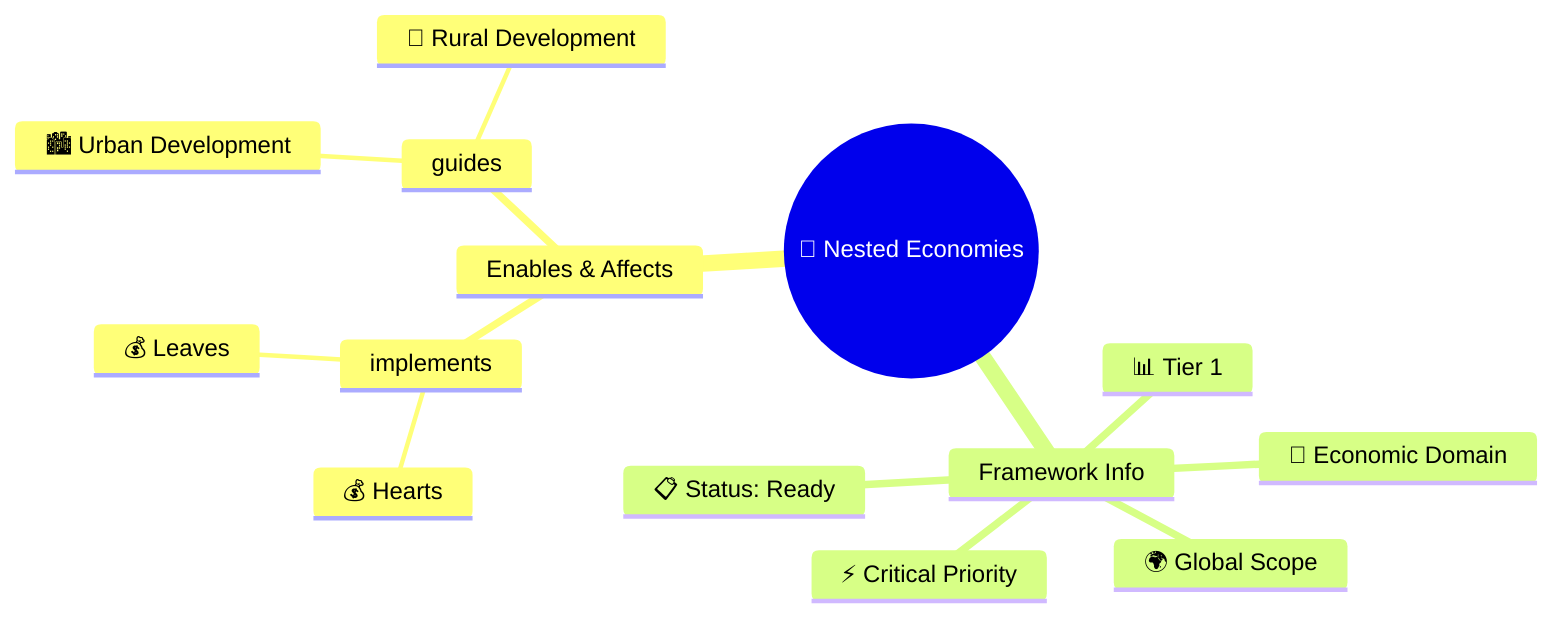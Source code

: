 mindmap
  root(("💱 Nested Economies"))
    Enables & Affects
      implements
        💰 Hearts
        💰 Leaves
      guides
        🏙️ Urban Development
        🚜 Rural Development
    Framework Info
      📊 Tier 1
      🎯 Economic Domain
      🌍 Global Scope
      ⚡ Critical Priority
      📋 Status: Ready